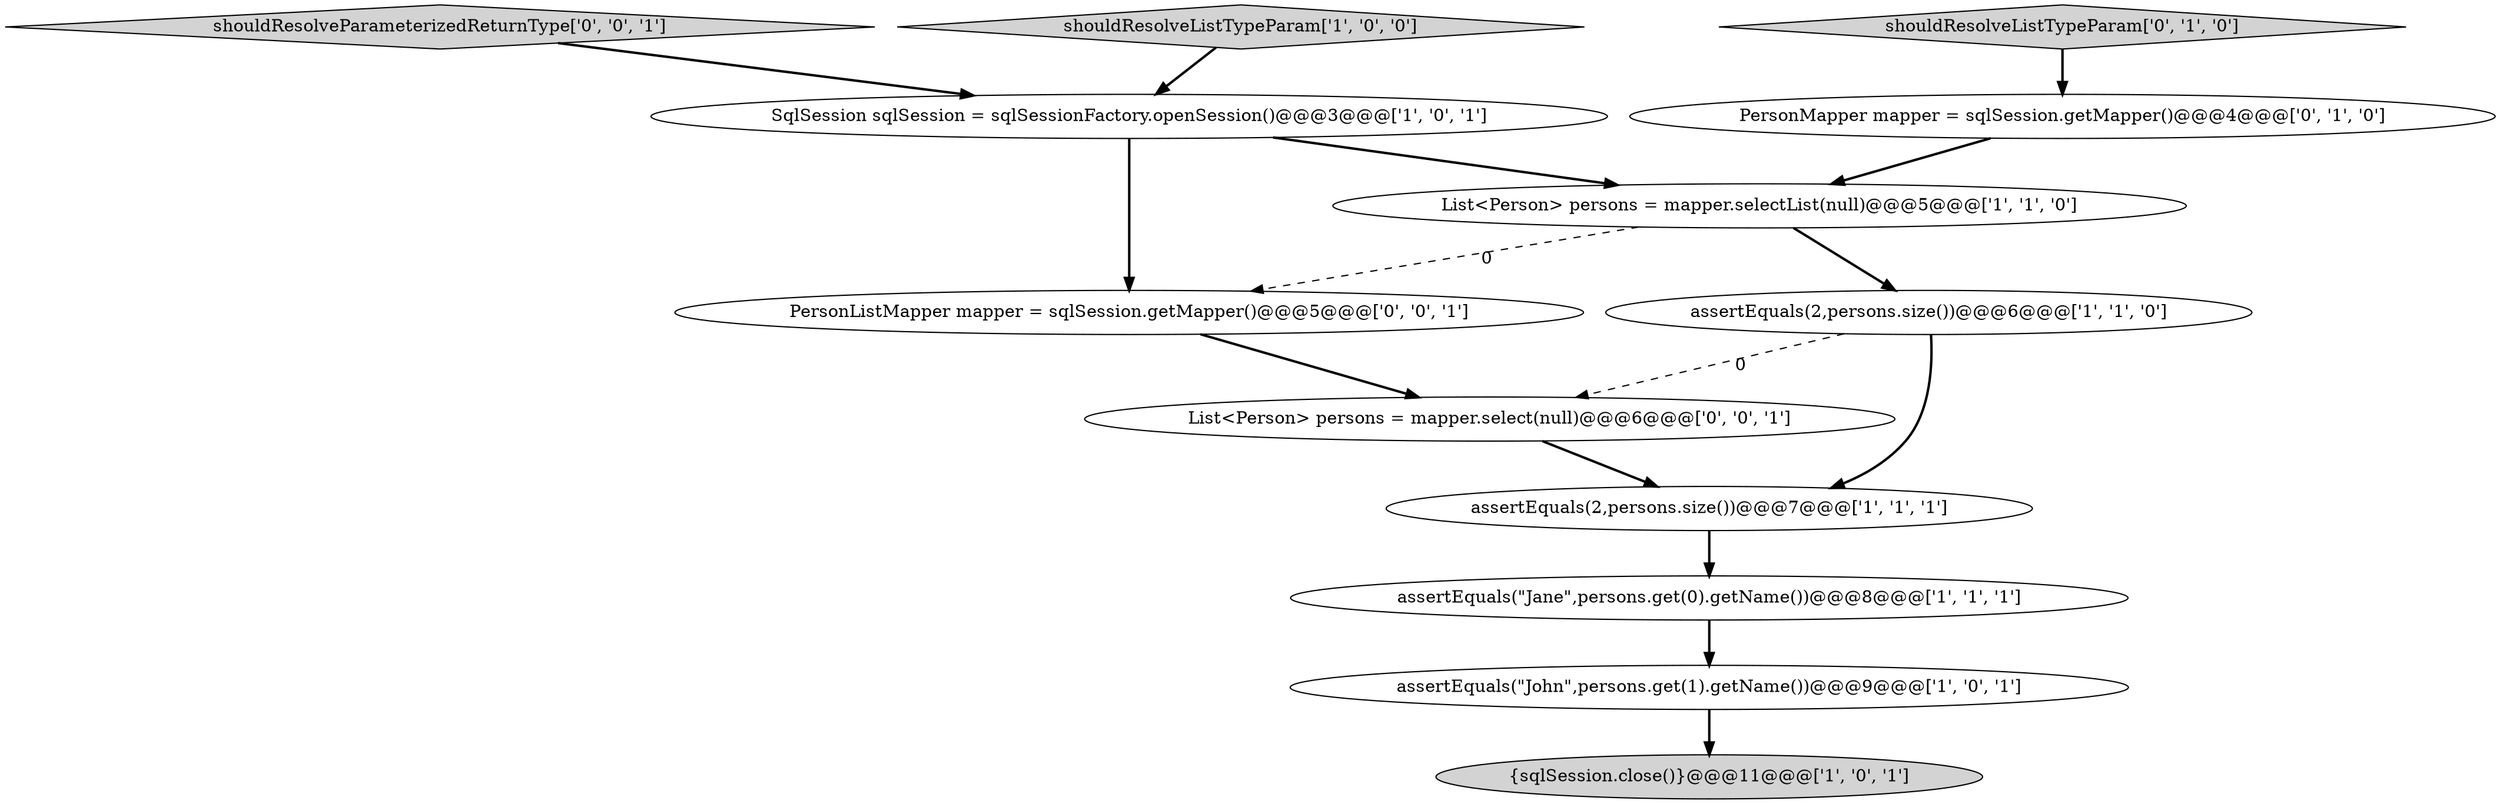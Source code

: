 digraph {
6 [style = filled, label = "assertEquals(2,persons.size())@@@7@@@['1', '1', '1']", fillcolor = white, shape = ellipse image = "AAA0AAABBB1BBB"];
8 [style = filled, label = "shouldResolveListTypeParam['0', '1', '0']", fillcolor = lightgray, shape = diamond image = "AAA0AAABBB2BBB"];
3 [style = filled, label = "SqlSession sqlSession = sqlSessionFactory.openSession()@@@3@@@['1', '0', '1']", fillcolor = white, shape = ellipse image = "AAA0AAABBB1BBB"];
10 [style = filled, label = "PersonListMapper mapper = sqlSession.getMapper()@@@5@@@['0', '0', '1']", fillcolor = white, shape = ellipse image = "AAA0AAABBB3BBB"];
9 [style = filled, label = "PersonMapper mapper = sqlSession.getMapper()@@@4@@@['0', '1', '0']", fillcolor = white, shape = ellipse image = "AAA0AAABBB2BBB"];
0 [style = filled, label = "shouldResolveListTypeParam['1', '0', '0']", fillcolor = lightgray, shape = diamond image = "AAA0AAABBB1BBB"];
2 [style = filled, label = "{sqlSession.close()}@@@11@@@['1', '0', '1']", fillcolor = lightgray, shape = ellipse image = "AAA0AAABBB1BBB"];
5 [style = filled, label = "assertEquals(2,persons.size())@@@6@@@['1', '1', '0']", fillcolor = white, shape = ellipse image = "AAA0AAABBB1BBB"];
7 [style = filled, label = "assertEquals(\"John\",persons.get(1).getName())@@@9@@@['1', '0', '1']", fillcolor = white, shape = ellipse image = "AAA0AAABBB1BBB"];
11 [style = filled, label = "shouldResolveParameterizedReturnType['0', '0', '1']", fillcolor = lightgray, shape = diamond image = "AAA0AAABBB3BBB"];
12 [style = filled, label = "List<Person> persons = mapper.select(null)@@@6@@@['0', '0', '1']", fillcolor = white, shape = ellipse image = "AAA0AAABBB3BBB"];
1 [style = filled, label = "assertEquals(\"Jane\",persons.get(0).getName())@@@8@@@['1', '1', '1']", fillcolor = white, shape = ellipse image = "AAA0AAABBB1BBB"];
4 [style = filled, label = "List<Person> persons = mapper.selectList(null)@@@5@@@['1', '1', '0']", fillcolor = white, shape = ellipse image = "AAA0AAABBB1BBB"];
0->3 [style = bold, label=""];
6->1 [style = bold, label=""];
3->10 [style = bold, label=""];
5->12 [style = dashed, label="0"];
5->6 [style = bold, label=""];
4->10 [style = dashed, label="0"];
11->3 [style = bold, label=""];
12->6 [style = bold, label=""];
10->12 [style = bold, label=""];
4->5 [style = bold, label=""];
3->4 [style = bold, label=""];
1->7 [style = bold, label=""];
7->2 [style = bold, label=""];
9->4 [style = bold, label=""];
8->9 [style = bold, label=""];
}
